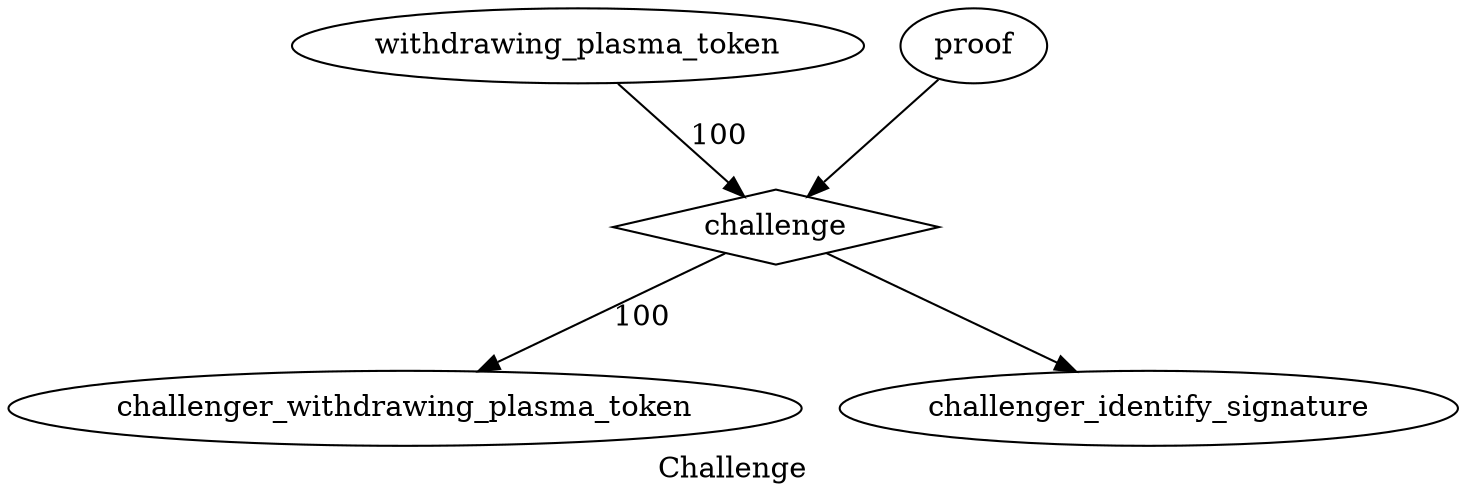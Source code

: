 digraph {
  label="Challenge";
  challenge[shape="diamond", style=""];

  withdrawing_plasma_token -> challenge[label="100"];
  proof -> challenge;
  challenge -> challenger_withdrawing_plasma_token[label="100"];
  challenge -> challenger_identify_signature;
}

